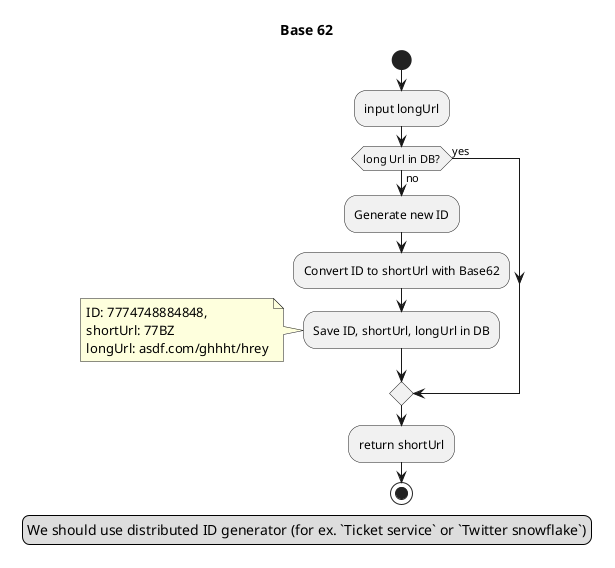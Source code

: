 @startuml
'https://plantuml.com/activity-diagram-beta

title "Base 62"

start
:input longUrl;

if (long Url in DB?) then (yes)
else (no)
    :Generate new ID;
    :Convert ID to shortUrl with Base62;
    :Save ID, shortUrl, longUrl in DB;
    note left
      ID: 7774748884848,
      shortUrl: 77BZ
      longUrl: asdf.com/ghhht/hrey
    end note
endIf
    :return shortUrl;
stop

legend
    We should use distributed ID generator (for ex. `Ticket service` or `Twitter snowflake`)
end legend


@enduml

